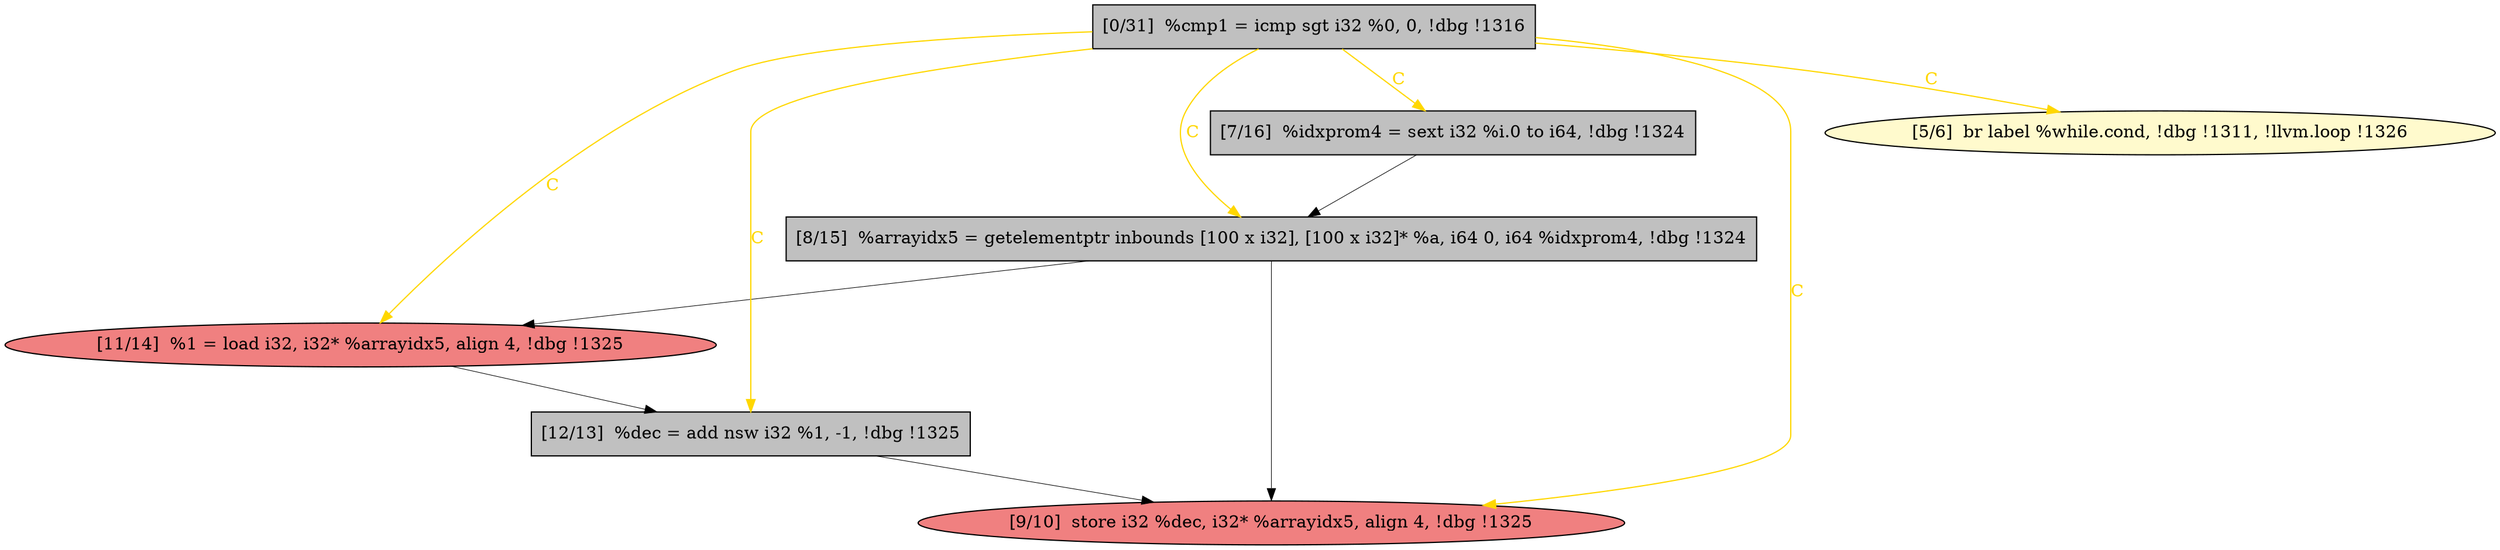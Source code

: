 
digraph G {


node194 [fillcolor=grey,label="[12/13]  %dec = add nsw i32 %1, -1, !dbg !1325",shape=rectangle,style=filled ]
node189 [fillcolor=grey,label="[7/16]  %idxprom4 = sext i32 %i.0 to i64, !dbg !1324",shape=rectangle,style=filled ]
node188 [fillcolor=lightcoral,label="[9/10]  store i32 %dec, i32* %arrayidx5, align 4, !dbg !1325",shape=ellipse,style=filled ]
node192 [fillcolor=grey,label="[8/15]  %arrayidx5 = getelementptr inbounds [100 x i32], [100 x i32]* %a, i64 0, i64 %idxprom4, !dbg !1324",shape=rectangle,style=filled ]
node190 [fillcolor=grey,label="[0/31]  %cmp1 = icmp sgt i32 %0, 0, !dbg !1316",shape=rectangle,style=filled ]
node191 [fillcolor=lemonchiffon,label="[5/6]  br label %while.cond, !dbg !1311, !llvm.loop !1326",shape=ellipse,style=filled ]
node193 [fillcolor=lightcoral,label="[11/14]  %1 = load i32, i32* %arrayidx5, align 4, !dbg !1325",shape=ellipse,style=filled ]

node190->node189 [style=solid,color=gold,label="C",penwidth=1.0,fontcolor=gold ]
node190->node188 [style=solid,color=gold,label="C",penwidth=1.0,fontcolor=gold ]
node190->node194 [style=solid,color=gold,label="C",penwidth=1.0,fontcolor=gold ]
node190->node193 [style=solid,color=gold,label="C",penwidth=1.0,fontcolor=gold ]
node189->node192 [style=solid,color=black,label="",penwidth=0.5,fontcolor=black ]
node193->node194 [style=solid,color=black,label="",penwidth=0.5,fontcolor=black ]
node194->node188 [style=solid,color=black,label="",penwidth=0.5,fontcolor=black ]
node192->node188 [style=solid,color=black,label="",penwidth=0.5,fontcolor=black ]
node192->node193 [style=solid,color=black,label="",penwidth=0.5,fontcolor=black ]
node190->node191 [style=solid,color=gold,label="C",penwidth=1.0,fontcolor=gold ]
node190->node192 [style=solid,color=gold,label="C",penwidth=1.0,fontcolor=gold ]


}
